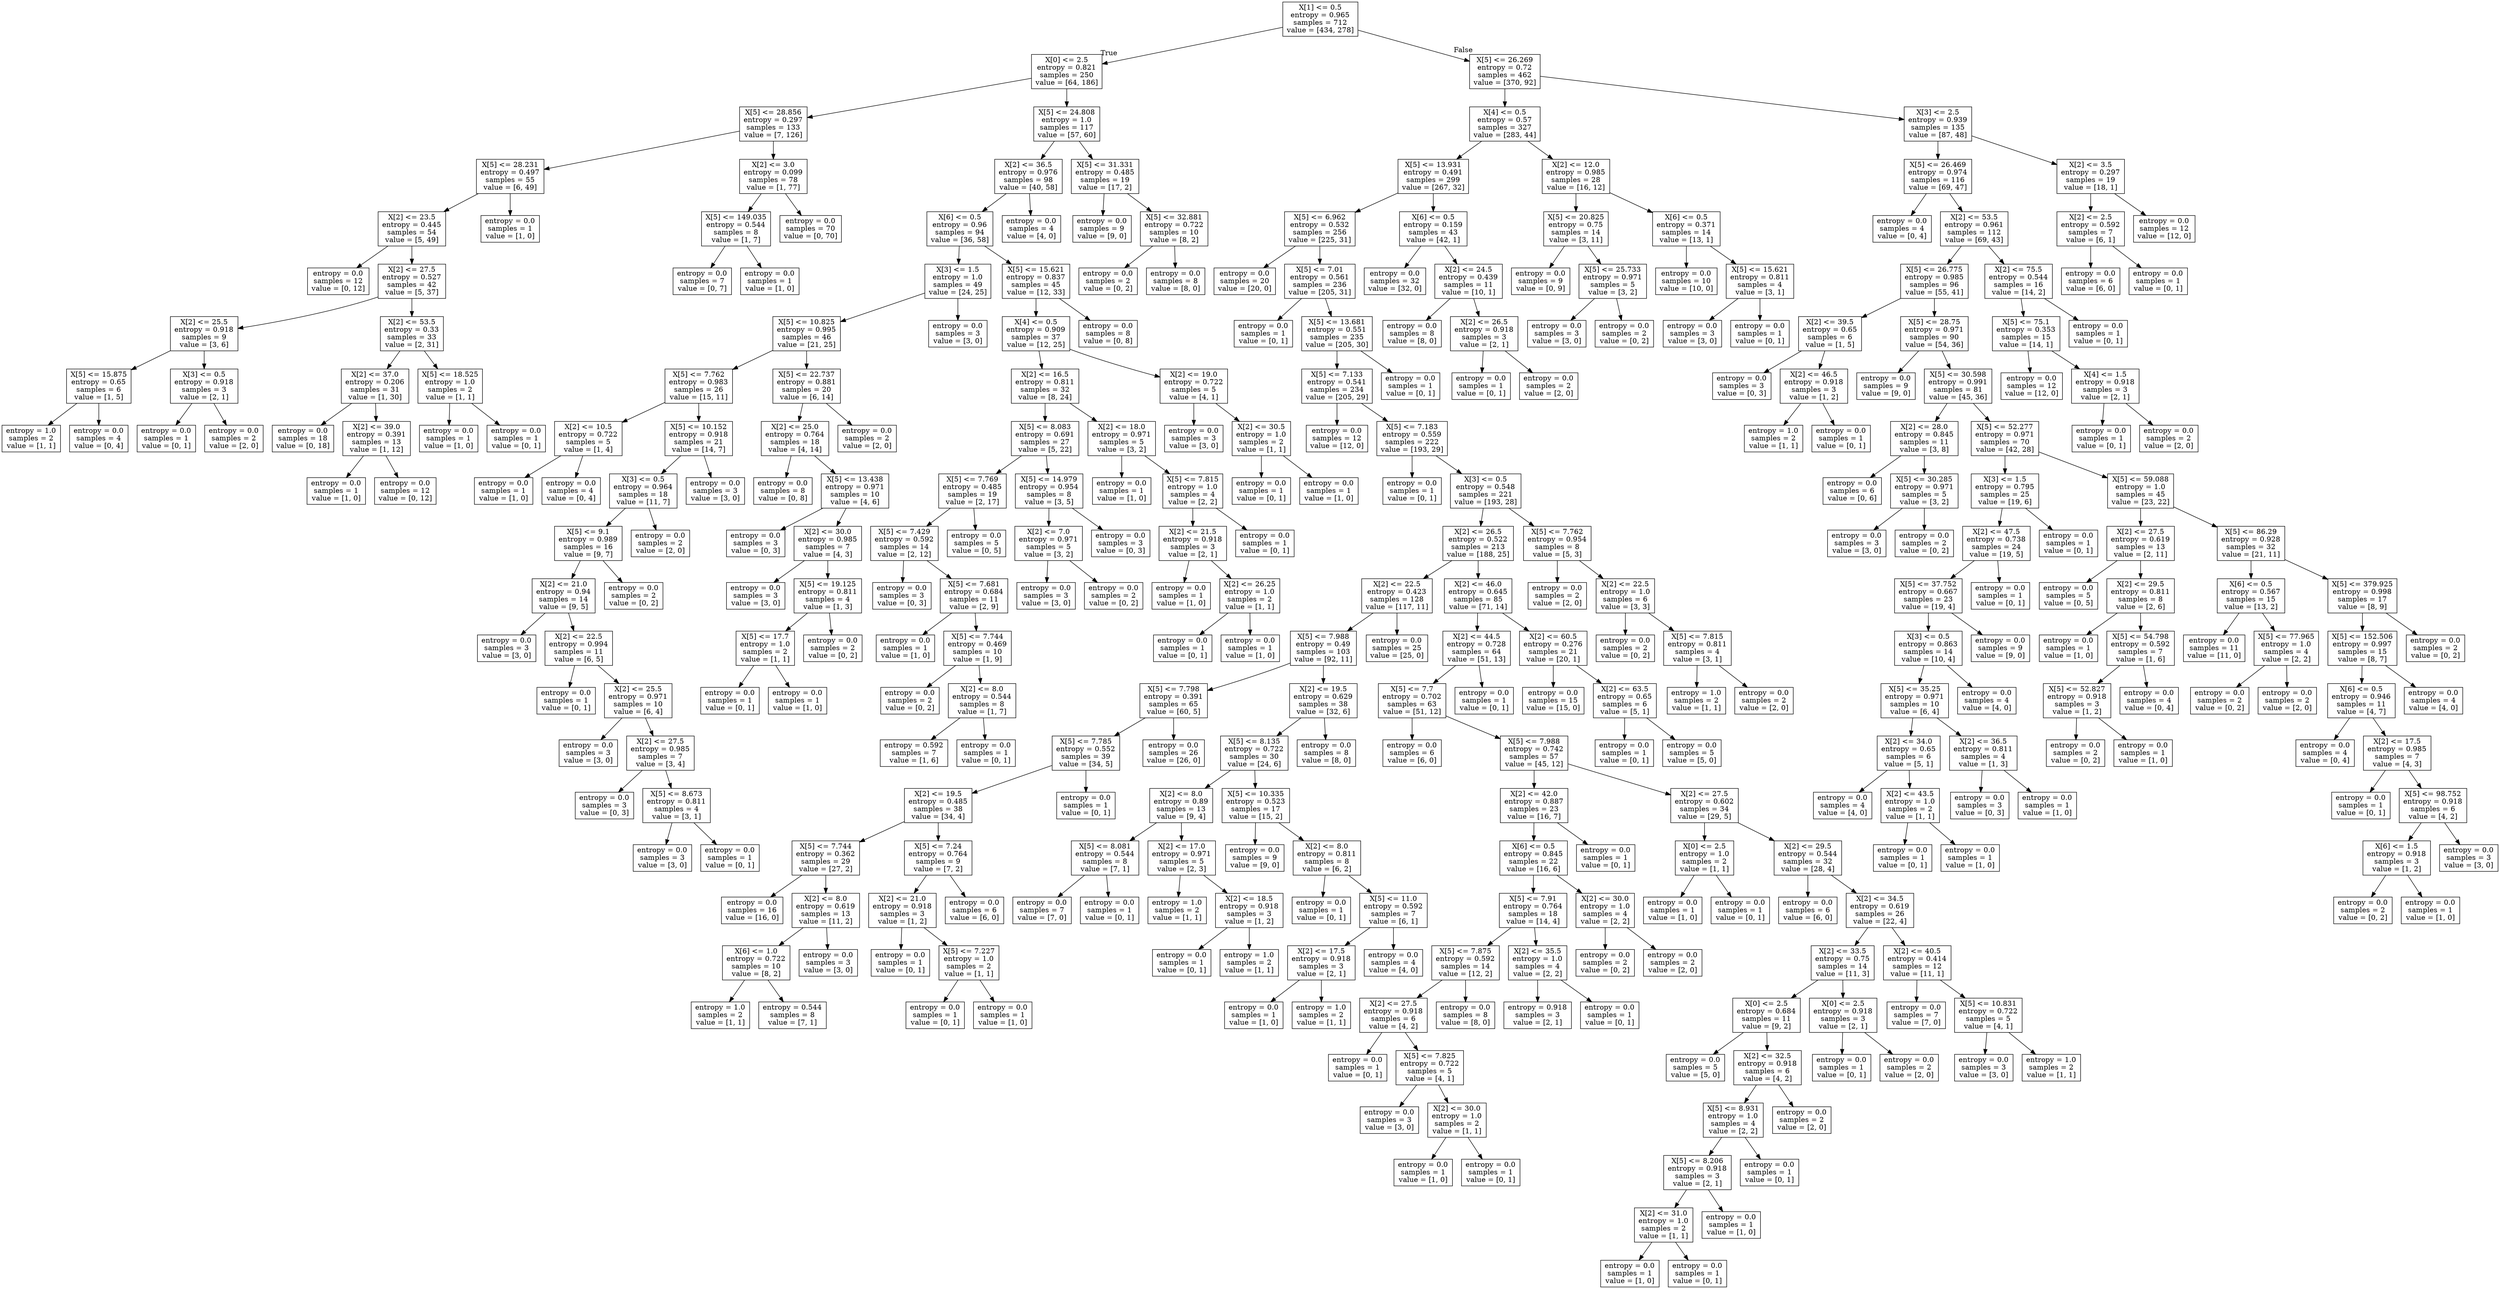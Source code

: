 digraph Tree {
node [shape=box] ;
0 [label="X[1] <= 0.5\nentropy = 0.965\nsamples = 712\nvalue = [434, 278]"] ;
1 [label="X[0] <= 2.5\nentropy = 0.821\nsamples = 250\nvalue = [64, 186]"] ;
0 -> 1 [labeldistance=2.5, labelangle=45, headlabel="True"] ;
2 [label="X[5] <= 28.856\nentropy = 0.297\nsamples = 133\nvalue = [7, 126]"] ;
1 -> 2 ;
3 [label="X[5] <= 28.231\nentropy = 0.497\nsamples = 55\nvalue = [6, 49]"] ;
2 -> 3 ;
4 [label="X[2] <= 23.5\nentropy = 0.445\nsamples = 54\nvalue = [5, 49]"] ;
3 -> 4 ;
5 [label="entropy = 0.0\nsamples = 12\nvalue = [0, 12]"] ;
4 -> 5 ;
6 [label="X[2] <= 27.5\nentropy = 0.527\nsamples = 42\nvalue = [5, 37]"] ;
4 -> 6 ;
7 [label="X[2] <= 25.5\nentropy = 0.918\nsamples = 9\nvalue = [3, 6]"] ;
6 -> 7 ;
8 [label="X[5] <= 15.875\nentropy = 0.65\nsamples = 6\nvalue = [1, 5]"] ;
7 -> 8 ;
9 [label="entropy = 1.0\nsamples = 2\nvalue = [1, 1]"] ;
8 -> 9 ;
10 [label="entropy = 0.0\nsamples = 4\nvalue = [0, 4]"] ;
8 -> 10 ;
11 [label="X[3] <= 0.5\nentropy = 0.918\nsamples = 3\nvalue = [2, 1]"] ;
7 -> 11 ;
12 [label="entropy = 0.0\nsamples = 1\nvalue = [0, 1]"] ;
11 -> 12 ;
13 [label="entropy = 0.0\nsamples = 2\nvalue = [2, 0]"] ;
11 -> 13 ;
14 [label="X[2] <= 53.5\nentropy = 0.33\nsamples = 33\nvalue = [2, 31]"] ;
6 -> 14 ;
15 [label="X[2] <= 37.0\nentropy = 0.206\nsamples = 31\nvalue = [1, 30]"] ;
14 -> 15 ;
16 [label="entropy = 0.0\nsamples = 18\nvalue = [0, 18]"] ;
15 -> 16 ;
17 [label="X[2] <= 39.0\nentropy = 0.391\nsamples = 13\nvalue = [1, 12]"] ;
15 -> 17 ;
18 [label="entropy = 0.0\nsamples = 1\nvalue = [1, 0]"] ;
17 -> 18 ;
19 [label="entropy = 0.0\nsamples = 12\nvalue = [0, 12]"] ;
17 -> 19 ;
20 [label="X[5] <= 18.525\nentropy = 1.0\nsamples = 2\nvalue = [1, 1]"] ;
14 -> 20 ;
21 [label="entropy = 0.0\nsamples = 1\nvalue = [1, 0]"] ;
20 -> 21 ;
22 [label="entropy = 0.0\nsamples = 1\nvalue = [0, 1]"] ;
20 -> 22 ;
23 [label="entropy = 0.0\nsamples = 1\nvalue = [1, 0]"] ;
3 -> 23 ;
24 [label="X[2] <= 3.0\nentropy = 0.099\nsamples = 78\nvalue = [1, 77]"] ;
2 -> 24 ;
25 [label="X[5] <= 149.035\nentropy = 0.544\nsamples = 8\nvalue = [1, 7]"] ;
24 -> 25 ;
26 [label="entropy = 0.0\nsamples = 7\nvalue = [0, 7]"] ;
25 -> 26 ;
27 [label="entropy = 0.0\nsamples = 1\nvalue = [1, 0]"] ;
25 -> 27 ;
28 [label="entropy = 0.0\nsamples = 70\nvalue = [0, 70]"] ;
24 -> 28 ;
29 [label="X[5] <= 24.808\nentropy = 1.0\nsamples = 117\nvalue = [57, 60]"] ;
1 -> 29 ;
30 [label="X[2] <= 36.5\nentropy = 0.976\nsamples = 98\nvalue = [40, 58]"] ;
29 -> 30 ;
31 [label="X[6] <= 0.5\nentropy = 0.96\nsamples = 94\nvalue = [36, 58]"] ;
30 -> 31 ;
32 [label="X[3] <= 1.5\nentropy = 1.0\nsamples = 49\nvalue = [24, 25]"] ;
31 -> 32 ;
33 [label="X[5] <= 10.825\nentropy = 0.995\nsamples = 46\nvalue = [21, 25]"] ;
32 -> 33 ;
34 [label="X[5] <= 7.762\nentropy = 0.983\nsamples = 26\nvalue = [15, 11]"] ;
33 -> 34 ;
35 [label="X[2] <= 10.5\nentropy = 0.722\nsamples = 5\nvalue = [1, 4]"] ;
34 -> 35 ;
36 [label="entropy = 0.0\nsamples = 1\nvalue = [1, 0]"] ;
35 -> 36 ;
37 [label="entropy = 0.0\nsamples = 4\nvalue = [0, 4]"] ;
35 -> 37 ;
38 [label="X[5] <= 10.152\nentropy = 0.918\nsamples = 21\nvalue = [14, 7]"] ;
34 -> 38 ;
39 [label="X[3] <= 0.5\nentropy = 0.964\nsamples = 18\nvalue = [11, 7]"] ;
38 -> 39 ;
40 [label="X[5] <= 9.1\nentropy = 0.989\nsamples = 16\nvalue = [9, 7]"] ;
39 -> 40 ;
41 [label="X[2] <= 21.0\nentropy = 0.94\nsamples = 14\nvalue = [9, 5]"] ;
40 -> 41 ;
42 [label="entropy = 0.0\nsamples = 3\nvalue = [3, 0]"] ;
41 -> 42 ;
43 [label="X[2] <= 22.5\nentropy = 0.994\nsamples = 11\nvalue = [6, 5]"] ;
41 -> 43 ;
44 [label="entropy = 0.0\nsamples = 1\nvalue = [0, 1]"] ;
43 -> 44 ;
45 [label="X[2] <= 25.5\nentropy = 0.971\nsamples = 10\nvalue = [6, 4]"] ;
43 -> 45 ;
46 [label="entropy = 0.0\nsamples = 3\nvalue = [3, 0]"] ;
45 -> 46 ;
47 [label="X[2] <= 27.5\nentropy = 0.985\nsamples = 7\nvalue = [3, 4]"] ;
45 -> 47 ;
48 [label="entropy = 0.0\nsamples = 3\nvalue = [0, 3]"] ;
47 -> 48 ;
49 [label="X[5] <= 8.673\nentropy = 0.811\nsamples = 4\nvalue = [3, 1]"] ;
47 -> 49 ;
50 [label="entropy = 0.0\nsamples = 3\nvalue = [3, 0]"] ;
49 -> 50 ;
51 [label="entropy = 0.0\nsamples = 1\nvalue = [0, 1]"] ;
49 -> 51 ;
52 [label="entropy = 0.0\nsamples = 2\nvalue = [0, 2]"] ;
40 -> 52 ;
53 [label="entropy = 0.0\nsamples = 2\nvalue = [2, 0]"] ;
39 -> 53 ;
54 [label="entropy = 0.0\nsamples = 3\nvalue = [3, 0]"] ;
38 -> 54 ;
55 [label="X[5] <= 22.737\nentropy = 0.881\nsamples = 20\nvalue = [6, 14]"] ;
33 -> 55 ;
56 [label="X[2] <= 25.0\nentropy = 0.764\nsamples = 18\nvalue = [4, 14]"] ;
55 -> 56 ;
57 [label="entropy = 0.0\nsamples = 8\nvalue = [0, 8]"] ;
56 -> 57 ;
58 [label="X[5] <= 13.438\nentropy = 0.971\nsamples = 10\nvalue = [4, 6]"] ;
56 -> 58 ;
59 [label="entropy = 0.0\nsamples = 3\nvalue = [0, 3]"] ;
58 -> 59 ;
60 [label="X[2] <= 30.0\nentropy = 0.985\nsamples = 7\nvalue = [4, 3]"] ;
58 -> 60 ;
61 [label="entropy = 0.0\nsamples = 3\nvalue = [3, 0]"] ;
60 -> 61 ;
62 [label="X[5] <= 19.125\nentropy = 0.811\nsamples = 4\nvalue = [1, 3]"] ;
60 -> 62 ;
63 [label="X[5] <= 17.7\nentropy = 1.0\nsamples = 2\nvalue = [1, 1]"] ;
62 -> 63 ;
64 [label="entropy = 0.0\nsamples = 1\nvalue = [0, 1]"] ;
63 -> 64 ;
65 [label="entropy = 0.0\nsamples = 1\nvalue = [1, 0]"] ;
63 -> 65 ;
66 [label="entropy = 0.0\nsamples = 2\nvalue = [0, 2]"] ;
62 -> 66 ;
67 [label="entropy = 0.0\nsamples = 2\nvalue = [2, 0]"] ;
55 -> 67 ;
68 [label="entropy = 0.0\nsamples = 3\nvalue = [3, 0]"] ;
32 -> 68 ;
69 [label="X[5] <= 15.621\nentropy = 0.837\nsamples = 45\nvalue = [12, 33]"] ;
31 -> 69 ;
70 [label="X[4] <= 0.5\nentropy = 0.909\nsamples = 37\nvalue = [12, 25]"] ;
69 -> 70 ;
71 [label="X[2] <= 16.5\nentropy = 0.811\nsamples = 32\nvalue = [8, 24]"] ;
70 -> 71 ;
72 [label="X[5] <= 8.083\nentropy = 0.691\nsamples = 27\nvalue = [5, 22]"] ;
71 -> 72 ;
73 [label="X[5] <= 7.769\nentropy = 0.485\nsamples = 19\nvalue = [2, 17]"] ;
72 -> 73 ;
74 [label="X[5] <= 7.429\nentropy = 0.592\nsamples = 14\nvalue = [2, 12]"] ;
73 -> 74 ;
75 [label="entropy = 0.0\nsamples = 3\nvalue = [0, 3]"] ;
74 -> 75 ;
76 [label="X[5] <= 7.681\nentropy = 0.684\nsamples = 11\nvalue = [2, 9]"] ;
74 -> 76 ;
77 [label="entropy = 0.0\nsamples = 1\nvalue = [1, 0]"] ;
76 -> 77 ;
78 [label="X[5] <= 7.744\nentropy = 0.469\nsamples = 10\nvalue = [1, 9]"] ;
76 -> 78 ;
79 [label="entropy = 0.0\nsamples = 2\nvalue = [0, 2]"] ;
78 -> 79 ;
80 [label="X[2] <= 8.0\nentropy = 0.544\nsamples = 8\nvalue = [1, 7]"] ;
78 -> 80 ;
81 [label="entropy = 0.592\nsamples = 7\nvalue = [1, 6]"] ;
80 -> 81 ;
82 [label="entropy = 0.0\nsamples = 1\nvalue = [0, 1]"] ;
80 -> 82 ;
83 [label="entropy = 0.0\nsamples = 5\nvalue = [0, 5]"] ;
73 -> 83 ;
84 [label="X[5] <= 14.979\nentropy = 0.954\nsamples = 8\nvalue = [3, 5]"] ;
72 -> 84 ;
85 [label="X[2] <= 7.0\nentropy = 0.971\nsamples = 5\nvalue = [3, 2]"] ;
84 -> 85 ;
86 [label="entropy = 0.0\nsamples = 3\nvalue = [3, 0]"] ;
85 -> 86 ;
87 [label="entropy = 0.0\nsamples = 2\nvalue = [0, 2]"] ;
85 -> 87 ;
88 [label="entropy = 0.0\nsamples = 3\nvalue = [0, 3]"] ;
84 -> 88 ;
89 [label="X[2] <= 18.0\nentropy = 0.971\nsamples = 5\nvalue = [3, 2]"] ;
71 -> 89 ;
90 [label="entropy = 0.0\nsamples = 1\nvalue = [1, 0]"] ;
89 -> 90 ;
91 [label="X[5] <= 7.815\nentropy = 1.0\nsamples = 4\nvalue = [2, 2]"] ;
89 -> 91 ;
92 [label="X[2] <= 21.5\nentropy = 0.918\nsamples = 3\nvalue = [2, 1]"] ;
91 -> 92 ;
93 [label="entropy = 0.0\nsamples = 1\nvalue = [1, 0]"] ;
92 -> 93 ;
94 [label="X[2] <= 26.25\nentropy = 1.0\nsamples = 2\nvalue = [1, 1]"] ;
92 -> 94 ;
95 [label="entropy = 0.0\nsamples = 1\nvalue = [0, 1]"] ;
94 -> 95 ;
96 [label="entropy = 0.0\nsamples = 1\nvalue = [1, 0]"] ;
94 -> 96 ;
97 [label="entropy = 0.0\nsamples = 1\nvalue = [0, 1]"] ;
91 -> 97 ;
98 [label="X[2] <= 19.0\nentropy = 0.722\nsamples = 5\nvalue = [4, 1]"] ;
70 -> 98 ;
99 [label="entropy = 0.0\nsamples = 3\nvalue = [3, 0]"] ;
98 -> 99 ;
100 [label="X[2] <= 30.5\nentropy = 1.0\nsamples = 2\nvalue = [1, 1]"] ;
98 -> 100 ;
101 [label="entropy = 0.0\nsamples = 1\nvalue = [0, 1]"] ;
100 -> 101 ;
102 [label="entropy = 0.0\nsamples = 1\nvalue = [1, 0]"] ;
100 -> 102 ;
103 [label="entropy = 0.0\nsamples = 8\nvalue = [0, 8]"] ;
69 -> 103 ;
104 [label="entropy = 0.0\nsamples = 4\nvalue = [4, 0]"] ;
30 -> 104 ;
105 [label="X[5] <= 31.331\nentropy = 0.485\nsamples = 19\nvalue = [17, 2]"] ;
29 -> 105 ;
106 [label="entropy = 0.0\nsamples = 9\nvalue = [9, 0]"] ;
105 -> 106 ;
107 [label="X[5] <= 32.881\nentropy = 0.722\nsamples = 10\nvalue = [8, 2]"] ;
105 -> 107 ;
108 [label="entropy = 0.0\nsamples = 2\nvalue = [0, 2]"] ;
107 -> 108 ;
109 [label="entropy = 0.0\nsamples = 8\nvalue = [8, 0]"] ;
107 -> 109 ;
110 [label="X[5] <= 26.269\nentropy = 0.72\nsamples = 462\nvalue = [370, 92]"] ;
0 -> 110 [labeldistance=2.5, labelangle=-45, headlabel="False"] ;
111 [label="X[4] <= 0.5\nentropy = 0.57\nsamples = 327\nvalue = [283, 44]"] ;
110 -> 111 ;
112 [label="X[5] <= 13.931\nentropy = 0.491\nsamples = 299\nvalue = [267, 32]"] ;
111 -> 112 ;
113 [label="X[5] <= 6.962\nentropy = 0.532\nsamples = 256\nvalue = [225, 31]"] ;
112 -> 113 ;
114 [label="entropy = 0.0\nsamples = 20\nvalue = [20, 0]"] ;
113 -> 114 ;
115 [label="X[5] <= 7.01\nentropy = 0.561\nsamples = 236\nvalue = [205, 31]"] ;
113 -> 115 ;
116 [label="entropy = 0.0\nsamples = 1\nvalue = [0, 1]"] ;
115 -> 116 ;
117 [label="X[5] <= 13.681\nentropy = 0.551\nsamples = 235\nvalue = [205, 30]"] ;
115 -> 117 ;
118 [label="X[5] <= 7.133\nentropy = 0.541\nsamples = 234\nvalue = [205, 29]"] ;
117 -> 118 ;
119 [label="entropy = 0.0\nsamples = 12\nvalue = [12, 0]"] ;
118 -> 119 ;
120 [label="X[5] <= 7.183\nentropy = 0.559\nsamples = 222\nvalue = [193, 29]"] ;
118 -> 120 ;
121 [label="entropy = 0.0\nsamples = 1\nvalue = [0, 1]"] ;
120 -> 121 ;
122 [label="X[3] <= 0.5\nentropy = 0.548\nsamples = 221\nvalue = [193, 28]"] ;
120 -> 122 ;
123 [label="X[2] <= 26.5\nentropy = 0.522\nsamples = 213\nvalue = [188, 25]"] ;
122 -> 123 ;
124 [label="X[2] <= 22.5\nentropy = 0.423\nsamples = 128\nvalue = [117, 11]"] ;
123 -> 124 ;
125 [label="X[5] <= 7.988\nentropy = 0.49\nsamples = 103\nvalue = [92, 11]"] ;
124 -> 125 ;
126 [label="X[5] <= 7.798\nentropy = 0.391\nsamples = 65\nvalue = [60, 5]"] ;
125 -> 126 ;
127 [label="X[5] <= 7.785\nentropy = 0.552\nsamples = 39\nvalue = [34, 5]"] ;
126 -> 127 ;
128 [label="X[2] <= 19.5\nentropy = 0.485\nsamples = 38\nvalue = [34, 4]"] ;
127 -> 128 ;
129 [label="X[5] <= 7.744\nentropy = 0.362\nsamples = 29\nvalue = [27, 2]"] ;
128 -> 129 ;
130 [label="entropy = 0.0\nsamples = 16\nvalue = [16, 0]"] ;
129 -> 130 ;
131 [label="X[2] <= 8.0\nentropy = 0.619\nsamples = 13\nvalue = [11, 2]"] ;
129 -> 131 ;
132 [label="X[6] <= 1.0\nentropy = 0.722\nsamples = 10\nvalue = [8, 2]"] ;
131 -> 132 ;
133 [label="entropy = 1.0\nsamples = 2\nvalue = [1, 1]"] ;
132 -> 133 ;
134 [label="entropy = 0.544\nsamples = 8\nvalue = [7, 1]"] ;
132 -> 134 ;
135 [label="entropy = 0.0\nsamples = 3\nvalue = [3, 0]"] ;
131 -> 135 ;
136 [label="X[5] <= 7.24\nentropy = 0.764\nsamples = 9\nvalue = [7, 2]"] ;
128 -> 136 ;
137 [label="X[2] <= 21.0\nentropy = 0.918\nsamples = 3\nvalue = [1, 2]"] ;
136 -> 137 ;
138 [label="entropy = 0.0\nsamples = 1\nvalue = [0, 1]"] ;
137 -> 138 ;
139 [label="X[5] <= 7.227\nentropy = 1.0\nsamples = 2\nvalue = [1, 1]"] ;
137 -> 139 ;
140 [label="entropy = 0.0\nsamples = 1\nvalue = [0, 1]"] ;
139 -> 140 ;
141 [label="entropy = 0.0\nsamples = 1\nvalue = [1, 0]"] ;
139 -> 141 ;
142 [label="entropy = 0.0\nsamples = 6\nvalue = [6, 0]"] ;
136 -> 142 ;
143 [label="entropy = 0.0\nsamples = 1\nvalue = [0, 1]"] ;
127 -> 143 ;
144 [label="entropy = 0.0\nsamples = 26\nvalue = [26, 0]"] ;
126 -> 144 ;
145 [label="X[2] <= 19.5\nentropy = 0.629\nsamples = 38\nvalue = [32, 6]"] ;
125 -> 145 ;
146 [label="X[5] <= 8.135\nentropy = 0.722\nsamples = 30\nvalue = [24, 6]"] ;
145 -> 146 ;
147 [label="X[2] <= 8.0\nentropy = 0.89\nsamples = 13\nvalue = [9, 4]"] ;
146 -> 147 ;
148 [label="X[5] <= 8.081\nentropy = 0.544\nsamples = 8\nvalue = [7, 1]"] ;
147 -> 148 ;
149 [label="entropy = 0.0\nsamples = 7\nvalue = [7, 0]"] ;
148 -> 149 ;
150 [label="entropy = 0.0\nsamples = 1\nvalue = [0, 1]"] ;
148 -> 150 ;
151 [label="X[2] <= 17.0\nentropy = 0.971\nsamples = 5\nvalue = [2, 3]"] ;
147 -> 151 ;
152 [label="entropy = 1.0\nsamples = 2\nvalue = [1, 1]"] ;
151 -> 152 ;
153 [label="X[2] <= 18.5\nentropy = 0.918\nsamples = 3\nvalue = [1, 2]"] ;
151 -> 153 ;
154 [label="entropy = 0.0\nsamples = 1\nvalue = [0, 1]"] ;
153 -> 154 ;
155 [label="entropy = 1.0\nsamples = 2\nvalue = [1, 1]"] ;
153 -> 155 ;
156 [label="X[5] <= 10.335\nentropy = 0.523\nsamples = 17\nvalue = [15, 2]"] ;
146 -> 156 ;
157 [label="entropy = 0.0\nsamples = 9\nvalue = [9, 0]"] ;
156 -> 157 ;
158 [label="X[2] <= 8.0\nentropy = 0.811\nsamples = 8\nvalue = [6, 2]"] ;
156 -> 158 ;
159 [label="entropy = 0.0\nsamples = 1\nvalue = [0, 1]"] ;
158 -> 159 ;
160 [label="X[5] <= 11.0\nentropy = 0.592\nsamples = 7\nvalue = [6, 1]"] ;
158 -> 160 ;
161 [label="X[2] <= 17.5\nentropy = 0.918\nsamples = 3\nvalue = [2, 1]"] ;
160 -> 161 ;
162 [label="entropy = 0.0\nsamples = 1\nvalue = [1, 0]"] ;
161 -> 162 ;
163 [label="entropy = 1.0\nsamples = 2\nvalue = [1, 1]"] ;
161 -> 163 ;
164 [label="entropy = 0.0\nsamples = 4\nvalue = [4, 0]"] ;
160 -> 164 ;
165 [label="entropy = 0.0\nsamples = 8\nvalue = [8, 0]"] ;
145 -> 165 ;
166 [label="entropy = 0.0\nsamples = 25\nvalue = [25, 0]"] ;
124 -> 166 ;
167 [label="X[2] <= 46.0\nentropy = 0.645\nsamples = 85\nvalue = [71, 14]"] ;
123 -> 167 ;
168 [label="X[2] <= 44.5\nentropy = 0.728\nsamples = 64\nvalue = [51, 13]"] ;
167 -> 168 ;
169 [label="X[5] <= 7.7\nentropy = 0.702\nsamples = 63\nvalue = [51, 12]"] ;
168 -> 169 ;
170 [label="entropy = 0.0\nsamples = 6\nvalue = [6, 0]"] ;
169 -> 170 ;
171 [label="X[5] <= 7.988\nentropy = 0.742\nsamples = 57\nvalue = [45, 12]"] ;
169 -> 171 ;
172 [label="X[2] <= 42.0\nentropy = 0.887\nsamples = 23\nvalue = [16, 7]"] ;
171 -> 172 ;
173 [label="X[6] <= 0.5\nentropy = 0.845\nsamples = 22\nvalue = [16, 6]"] ;
172 -> 173 ;
174 [label="X[5] <= 7.91\nentropy = 0.764\nsamples = 18\nvalue = [14, 4]"] ;
173 -> 174 ;
175 [label="X[5] <= 7.875\nentropy = 0.592\nsamples = 14\nvalue = [12, 2]"] ;
174 -> 175 ;
176 [label="X[2] <= 27.5\nentropy = 0.918\nsamples = 6\nvalue = [4, 2]"] ;
175 -> 176 ;
177 [label="entropy = 0.0\nsamples = 1\nvalue = [0, 1]"] ;
176 -> 177 ;
178 [label="X[5] <= 7.825\nentropy = 0.722\nsamples = 5\nvalue = [4, 1]"] ;
176 -> 178 ;
179 [label="entropy = 0.0\nsamples = 3\nvalue = [3, 0]"] ;
178 -> 179 ;
180 [label="X[2] <= 30.0\nentropy = 1.0\nsamples = 2\nvalue = [1, 1]"] ;
178 -> 180 ;
181 [label="entropy = 0.0\nsamples = 1\nvalue = [1, 0]"] ;
180 -> 181 ;
182 [label="entropy = 0.0\nsamples = 1\nvalue = [0, 1]"] ;
180 -> 182 ;
183 [label="entropy = 0.0\nsamples = 8\nvalue = [8, 0]"] ;
175 -> 183 ;
184 [label="X[2] <= 35.5\nentropy = 1.0\nsamples = 4\nvalue = [2, 2]"] ;
174 -> 184 ;
185 [label="entropy = 0.918\nsamples = 3\nvalue = [2, 1]"] ;
184 -> 185 ;
186 [label="entropy = 0.0\nsamples = 1\nvalue = [0, 1]"] ;
184 -> 186 ;
187 [label="X[2] <= 30.0\nentropy = 1.0\nsamples = 4\nvalue = [2, 2]"] ;
173 -> 187 ;
188 [label="entropy = 0.0\nsamples = 2\nvalue = [0, 2]"] ;
187 -> 188 ;
189 [label="entropy = 0.0\nsamples = 2\nvalue = [2, 0]"] ;
187 -> 189 ;
190 [label="entropy = 0.0\nsamples = 1\nvalue = [0, 1]"] ;
172 -> 190 ;
191 [label="X[2] <= 27.5\nentropy = 0.602\nsamples = 34\nvalue = [29, 5]"] ;
171 -> 191 ;
192 [label="X[0] <= 2.5\nentropy = 1.0\nsamples = 2\nvalue = [1, 1]"] ;
191 -> 192 ;
193 [label="entropy = 0.0\nsamples = 1\nvalue = [1, 0]"] ;
192 -> 193 ;
194 [label="entropy = 0.0\nsamples = 1\nvalue = [0, 1]"] ;
192 -> 194 ;
195 [label="X[2] <= 29.5\nentropy = 0.544\nsamples = 32\nvalue = [28, 4]"] ;
191 -> 195 ;
196 [label="entropy = 0.0\nsamples = 6\nvalue = [6, 0]"] ;
195 -> 196 ;
197 [label="X[2] <= 34.5\nentropy = 0.619\nsamples = 26\nvalue = [22, 4]"] ;
195 -> 197 ;
198 [label="X[2] <= 33.5\nentropy = 0.75\nsamples = 14\nvalue = [11, 3]"] ;
197 -> 198 ;
199 [label="X[0] <= 2.5\nentropy = 0.684\nsamples = 11\nvalue = [9, 2]"] ;
198 -> 199 ;
200 [label="entropy = 0.0\nsamples = 5\nvalue = [5, 0]"] ;
199 -> 200 ;
201 [label="X[2] <= 32.5\nentropy = 0.918\nsamples = 6\nvalue = [4, 2]"] ;
199 -> 201 ;
202 [label="X[5] <= 8.931\nentropy = 1.0\nsamples = 4\nvalue = [2, 2]"] ;
201 -> 202 ;
203 [label="X[5] <= 8.206\nentropy = 0.918\nsamples = 3\nvalue = [2, 1]"] ;
202 -> 203 ;
204 [label="X[2] <= 31.0\nentropy = 1.0\nsamples = 2\nvalue = [1, 1]"] ;
203 -> 204 ;
205 [label="entropy = 0.0\nsamples = 1\nvalue = [1, 0]"] ;
204 -> 205 ;
206 [label="entropy = 0.0\nsamples = 1\nvalue = [0, 1]"] ;
204 -> 206 ;
207 [label="entropy = 0.0\nsamples = 1\nvalue = [1, 0]"] ;
203 -> 207 ;
208 [label="entropy = 0.0\nsamples = 1\nvalue = [0, 1]"] ;
202 -> 208 ;
209 [label="entropy = 0.0\nsamples = 2\nvalue = [2, 0]"] ;
201 -> 209 ;
210 [label="X[0] <= 2.5\nentropy = 0.918\nsamples = 3\nvalue = [2, 1]"] ;
198 -> 210 ;
211 [label="entropy = 0.0\nsamples = 1\nvalue = [0, 1]"] ;
210 -> 211 ;
212 [label="entropy = 0.0\nsamples = 2\nvalue = [2, 0]"] ;
210 -> 212 ;
213 [label="X[2] <= 40.5\nentropy = 0.414\nsamples = 12\nvalue = [11, 1]"] ;
197 -> 213 ;
214 [label="entropy = 0.0\nsamples = 7\nvalue = [7, 0]"] ;
213 -> 214 ;
215 [label="X[5] <= 10.831\nentropy = 0.722\nsamples = 5\nvalue = [4, 1]"] ;
213 -> 215 ;
216 [label="entropy = 0.0\nsamples = 3\nvalue = [3, 0]"] ;
215 -> 216 ;
217 [label="entropy = 1.0\nsamples = 2\nvalue = [1, 1]"] ;
215 -> 217 ;
218 [label="entropy = 0.0\nsamples = 1\nvalue = [0, 1]"] ;
168 -> 218 ;
219 [label="X[2] <= 60.5\nentropy = 0.276\nsamples = 21\nvalue = [20, 1]"] ;
167 -> 219 ;
220 [label="entropy = 0.0\nsamples = 15\nvalue = [15, 0]"] ;
219 -> 220 ;
221 [label="X[2] <= 63.5\nentropy = 0.65\nsamples = 6\nvalue = [5, 1]"] ;
219 -> 221 ;
222 [label="entropy = 0.0\nsamples = 1\nvalue = [0, 1]"] ;
221 -> 222 ;
223 [label="entropy = 0.0\nsamples = 5\nvalue = [5, 0]"] ;
221 -> 223 ;
224 [label="X[5] <= 7.762\nentropy = 0.954\nsamples = 8\nvalue = [5, 3]"] ;
122 -> 224 ;
225 [label="entropy = 0.0\nsamples = 2\nvalue = [2, 0]"] ;
224 -> 225 ;
226 [label="X[2] <= 22.5\nentropy = 1.0\nsamples = 6\nvalue = [3, 3]"] ;
224 -> 226 ;
227 [label="entropy = 0.0\nsamples = 2\nvalue = [0, 2]"] ;
226 -> 227 ;
228 [label="X[5] <= 7.815\nentropy = 0.811\nsamples = 4\nvalue = [3, 1]"] ;
226 -> 228 ;
229 [label="entropy = 1.0\nsamples = 2\nvalue = [1, 1]"] ;
228 -> 229 ;
230 [label="entropy = 0.0\nsamples = 2\nvalue = [2, 0]"] ;
228 -> 230 ;
231 [label="entropy = 0.0\nsamples = 1\nvalue = [0, 1]"] ;
117 -> 231 ;
232 [label="X[6] <= 0.5\nentropy = 0.159\nsamples = 43\nvalue = [42, 1]"] ;
112 -> 232 ;
233 [label="entropy = 0.0\nsamples = 32\nvalue = [32, 0]"] ;
232 -> 233 ;
234 [label="X[2] <= 24.5\nentropy = 0.439\nsamples = 11\nvalue = [10, 1]"] ;
232 -> 234 ;
235 [label="entropy = 0.0\nsamples = 8\nvalue = [8, 0]"] ;
234 -> 235 ;
236 [label="X[2] <= 26.5\nentropy = 0.918\nsamples = 3\nvalue = [2, 1]"] ;
234 -> 236 ;
237 [label="entropy = 0.0\nsamples = 1\nvalue = [0, 1]"] ;
236 -> 237 ;
238 [label="entropy = 0.0\nsamples = 2\nvalue = [2, 0]"] ;
236 -> 238 ;
239 [label="X[2] <= 12.0\nentropy = 0.985\nsamples = 28\nvalue = [16, 12]"] ;
111 -> 239 ;
240 [label="X[5] <= 20.825\nentropy = 0.75\nsamples = 14\nvalue = [3, 11]"] ;
239 -> 240 ;
241 [label="entropy = 0.0\nsamples = 9\nvalue = [0, 9]"] ;
240 -> 241 ;
242 [label="X[5] <= 25.733\nentropy = 0.971\nsamples = 5\nvalue = [3, 2]"] ;
240 -> 242 ;
243 [label="entropy = 0.0\nsamples = 3\nvalue = [3, 0]"] ;
242 -> 243 ;
244 [label="entropy = 0.0\nsamples = 2\nvalue = [0, 2]"] ;
242 -> 244 ;
245 [label="X[6] <= 0.5\nentropy = 0.371\nsamples = 14\nvalue = [13, 1]"] ;
239 -> 245 ;
246 [label="entropy = 0.0\nsamples = 10\nvalue = [10, 0]"] ;
245 -> 246 ;
247 [label="X[5] <= 15.621\nentropy = 0.811\nsamples = 4\nvalue = [3, 1]"] ;
245 -> 247 ;
248 [label="entropy = 0.0\nsamples = 3\nvalue = [3, 0]"] ;
247 -> 248 ;
249 [label="entropy = 0.0\nsamples = 1\nvalue = [0, 1]"] ;
247 -> 249 ;
250 [label="X[3] <= 2.5\nentropy = 0.939\nsamples = 135\nvalue = [87, 48]"] ;
110 -> 250 ;
251 [label="X[5] <= 26.469\nentropy = 0.974\nsamples = 116\nvalue = [69, 47]"] ;
250 -> 251 ;
252 [label="entropy = 0.0\nsamples = 4\nvalue = [0, 4]"] ;
251 -> 252 ;
253 [label="X[2] <= 53.5\nentropy = 0.961\nsamples = 112\nvalue = [69, 43]"] ;
251 -> 253 ;
254 [label="X[5] <= 26.775\nentropy = 0.985\nsamples = 96\nvalue = [55, 41]"] ;
253 -> 254 ;
255 [label="X[2] <= 39.5\nentropy = 0.65\nsamples = 6\nvalue = [1, 5]"] ;
254 -> 255 ;
256 [label="entropy = 0.0\nsamples = 3\nvalue = [0, 3]"] ;
255 -> 256 ;
257 [label="X[2] <= 46.5\nentropy = 0.918\nsamples = 3\nvalue = [1, 2]"] ;
255 -> 257 ;
258 [label="entropy = 1.0\nsamples = 2\nvalue = [1, 1]"] ;
257 -> 258 ;
259 [label="entropy = 0.0\nsamples = 1\nvalue = [0, 1]"] ;
257 -> 259 ;
260 [label="X[5] <= 28.75\nentropy = 0.971\nsamples = 90\nvalue = [54, 36]"] ;
254 -> 260 ;
261 [label="entropy = 0.0\nsamples = 9\nvalue = [9, 0]"] ;
260 -> 261 ;
262 [label="X[5] <= 30.598\nentropy = 0.991\nsamples = 81\nvalue = [45, 36]"] ;
260 -> 262 ;
263 [label="X[2] <= 28.0\nentropy = 0.845\nsamples = 11\nvalue = [3, 8]"] ;
262 -> 263 ;
264 [label="entropy = 0.0\nsamples = 6\nvalue = [0, 6]"] ;
263 -> 264 ;
265 [label="X[5] <= 30.285\nentropy = 0.971\nsamples = 5\nvalue = [3, 2]"] ;
263 -> 265 ;
266 [label="entropy = 0.0\nsamples = 3\nvalue = [3, 0]"] ;
265 -> 266 ;
267 [label="entropy = 0.0\nsamples = 2\nvalue = [0, 2]"] ;
265 -> 267 ;
268 [label="X[5] <= 52.277\nentropy = 0.971\nsamples = 70\nvalue = [42, 28]"] ;
262 -> 268 ;
269 [label="X[3] <= 1.5\nentropy = 0.795\nsamples = 25\nvalue = [19, 6]"] ;
268 -> 269 ;
270 [label="X[2] <= 47.5\nentropy = 0.738\nsamples = 24\nvalue = [19, 5]"] ;
269 -> 270 ;
271 [label="X[5] <= 37.752\nentropy = 0.667\nsamples = 23\nvalue = [19, 4]"] ;
270 -> 271 ;
272 [label="X[3] <= 0.5\nentropy = 0.863\nsamples = 14\nvalue = [10, 4]"] ;
271 -> 272 ;
273 [label="X[5] <= 35.25\nentropy = 0.971\nsamples = 10\nvalue = [6, 4]"] ;
272 -> 273 ;
274 [label="X[2] <= 34.0\nentropy = 0.65\nsamples = 6\nvalue = [5, 1]"] ;
273 -> 274 ;
275 [label="entropy = 0.0\nsamples = 4\nvalue = [4, 0]"] ;
274 -> 275 ;
276 [label="X[2] <= 43.5\nentropy = 1.0\nsamples = 2\nvalue = [1, 1]"] ;
274 -> 276 ;
277 [label="entropy = 0.0\nsamples = 1\nvalue = [0, 1]"] ;
276 -> 277 ;
278 [label="entropy = 0.0\nsamples = 1\nvalue = [1, 0]"] ;
276 -> 278 ;
279 [label="X[2] <= 36.5\nentropy = 0.811\nsamples = 4\nvalue = [1, 3]"] ;
273 -> 279 ;
280 [label="entropy = 0.0\nsamples = 3\nvalue = [0, 3]"] ;
279 -> 280 ;
281 [label="entropy = 0.0\nsamples = 1\nvalue = [1, 0]"] ;
279 -> 281 ;
282 [label="entropy = 0.0\nsamples = 4\nvalue = [4, 0]"] ;
272 -> 282 ;
283 [label="entropy = 0.0\nsamples = 9\nvalue = [9, 0]"] ;
271 -> 283 ;
284 [label="entropy = 0.0\nsamples = 1\nvalue = [0, 1]"] ;
270 -> 284 ;
285 [label="entropy = 0.0\nsamples = 1\nvalue = [0, 1]"] ;
269 -> 285 ;
286 [label="X[5] <= 59.088\nentropy = 1.0\nsamples = 45\nvalue = [23, 22]"] ;
268 -> 286 ;
287 [label="X[2] <= 27.5\nentropy = 0.619\nsamples = 13\nvalue = [2, 11]"] ;
286 -> 287 ;
288 [label="entropy = 0.0\nsamples = 5\nvalue = [0, 5]"] ;
287 -> 288 ;
289 [label="X[2] <= 29.5\nentropy = 0.811\nsamples = 8\nvalue = [2, 6]"] ;
287 -> 289 ;
290 [label="entropy = 0.0\nsamples = 1\nvalue = [1, 0]"] ;
289 -> 290 ;
291 [label="X[5] <= 54.798\nentropy = 0.592\nsamples = 7\nvalue = [1, 6]"] ;
289 -> 291 ;
292 [label="X[5] <= 52.827\nentropy = 0.918\nsamples = 3\nvalue = [1, 2]"] ;
291 -> 292 ;
293 [label="entropy = 0.0\nsamples = 2\nvalue = [0, 2]"] ;
292 -> 293 ;
294 [label="entropy = 0.0\nsamples = 1\nvalue = [1, 0]"] ;
292 -> 294 ;
295 [label="entropy = 0.0\nsamples = 4\nvalue = [0, 4]"] ;
291 -> 295 ;
296 [label="X[5] <= 86.29\nentropy = 0.928\nsamples = 32\nvalue = [21, 11]"] ;
286 -> 296 ;
297 [label="X[6] <= 0.5\nentropy = 0.567\nsamples = 15\nvalue = [13, 2]"] ;
296 -> 297 ;
298 [label="entropy = 0.0\nsamples = 11\nvalue = [11, 0]"] ;
297 -> 298 ;
299 [label="X[5] <= 77.965\nentropy = 1.0\nsamples = 4\nvalue = [2, 2]"] ;
297 -> 299 ;
300 [label="entropy = 0.0\nsamples = 2\nvalue = [0, 2]"] ;
299 -> 300 ;
301 [label="entropy = 0.0\nsamples = 2\nvalue = [2, 0]"] ;
299 -> 301 ;
302 [label="X[5] <= 379.925\nentropy = 0.998\nsamples = 17\nvalue = [8, 9]"] ;
296 -> 302 ;
303 [label="X[5] <= 152.506\nentropy = 0.997\nsamples = 15\nvalue = [8, 7]"] ;
302 -> 303 ;
304 [label="X[6] <= 0.5\nentropy = 0.946\nsamples = 11\nvalue = [4, 7]"] ;
303 -> 304 ;
305 [label="entropy = 0.0\nsamples = 4\nvalue = [0, 4]"] ;
304 -> 305 ;
306 [label="X[2] <= 17.5\nentropy = 0.985\nsamples = 7\nvalue = [4, 3]"] ;
304 -> 306 ;
307 [label="entropy = 0.0\nsamples = 1\nvalue = [0, 1]"] ;
306 -> 307 ;
308 [label="X[5] <= 98.752\nentropy = 0.918\nsamples = 6\nvalue = [4, 2]"] ;
306 -> 308 ;
309 [label="X[6] <= 1.5\nentropy = 0.918\nsamples = 3\nvalue = [1, 2]"] ;
308 -> 309 ;
310 [label="entropy = 0.0\nsamples = 2\nvalue = [0, 2]"] ;
309 -> 310 ;
311 [label="entropy = 0.0\nsamples = 1\nvalue = [1, 0]"] ;
309 -> 311 ;
312 [label="entropy = 0.0\nsamples = 3\nvalue = [3, 0]"] ;
308 -> 312 ;
313 [label="entropy = 0.0\nsamples = 4\nvalue = [4, 0]"] ;
303 -> 313 ;
314 [label="entropy = 0.0\nsamples = 2\nvalue = [0, 2]"] ;
302 -> 314 ;
315 [label="X[2] <= 75.5\nentropy = 0.544\nsamples = 16\nvalue = [14, 2]"] ;
253 -> 315 ;
316 [label="X[5] <= 75.1\nentropy = 0.353\nsamples = 15\nvalue = [14, 1]"] ;
315 -> 316 ;
317 [label="entropy = 0.0\nsamples = 12\nvalue = [12, 0]"] ;
316 -> 317 ;
318 [label="X[4] <= 1.5\nentropy = 0.918\nsamples = 3\nvalue = [2, 1]"] ;
316 -> 318 ;
319 [label="entropy = 0.0\nsamples = 1\nvalue = [0, 1]"] ;
318 -> 319 ;
320 [label="entropy = 0.0\nsamples = 2\nvalue = [2, 0]"] ;
318 -> 320 ;
321 [label="entropy = 0.0\nsamples = 1\nvalue = [0, 1]"] ;
315 -> 321 ;
322 [label="X[2] <= 3.5\nentropy = 0.297\nsamples = 19\nvalue = [18, 1]"] ;
250 -> 322 ;
323 [label="X[2] <= 2.5\nentropy = 0.592\nsamples = 7\nvalue = [6, 1]"] ;
322 -> 323 ;
324 [label="entropy = 0.0\nsamples = 6\nvalue = [6, 0]"] ;
323 -> 324 ;
325 [label="entropy = 0.0\nsamples = 1\nvalue = [0, 1]"] ;
323 -> 325 ;
326 [label="entropy = 0.0\nsamples = 12\nvalue = [12, 0]"] ;
322 -> 326 ;
}